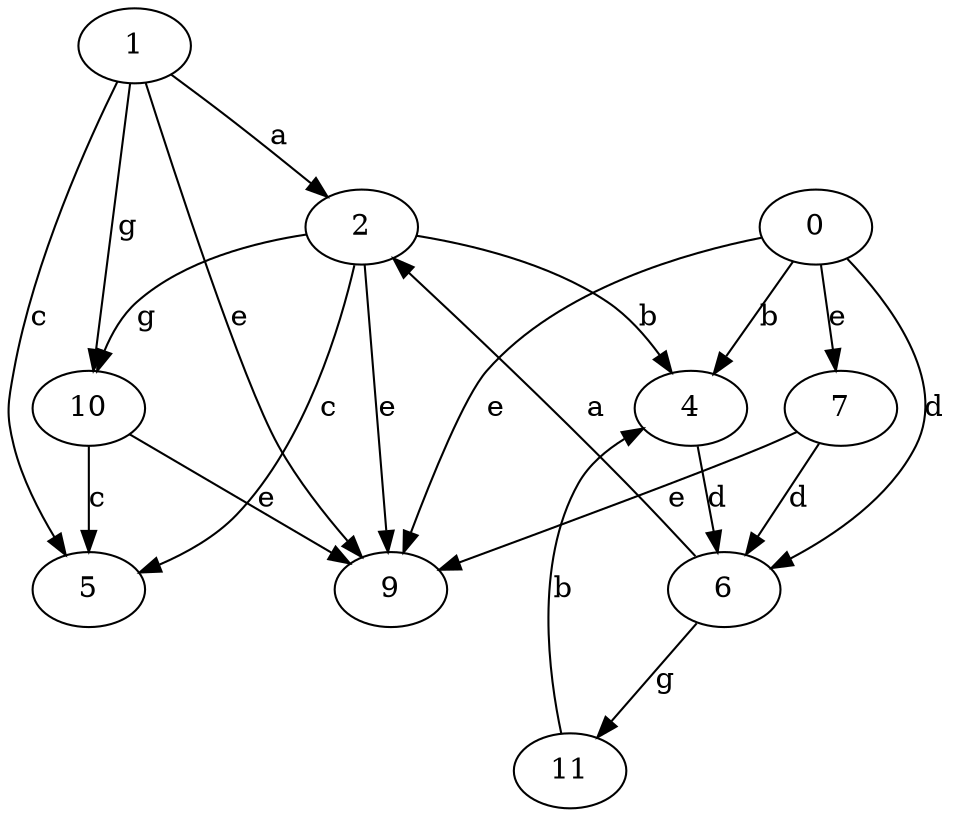 strict digraph  {
1;
2;
4;
5;
6;
7;
0;
9;
10;
11;
1 -> 2  [label=a];
1 -> 5  [label=c];
1 -> 9  [label=e];
1 -> 10  [label=g];
2 -> 4  [label=b];
2 -> 5  [label=c];
2 -> 9  [label=e];
2 -> 10  [label=g];
4 -> 6  [label=d];
6 -> 2  [label=a];
6 -> 11  [label=g];
7 -> 6  [label=d];
7 -> 9  [label=e];
0 -> 4  [label=b];
0 -> 6  [label=d];
0 -> 7  [label=e];
0 -> 9  [label=e];
10 -> 5  [label=c];
10 -> 9  [label=e];
11 -> 4  [label=b];
}
